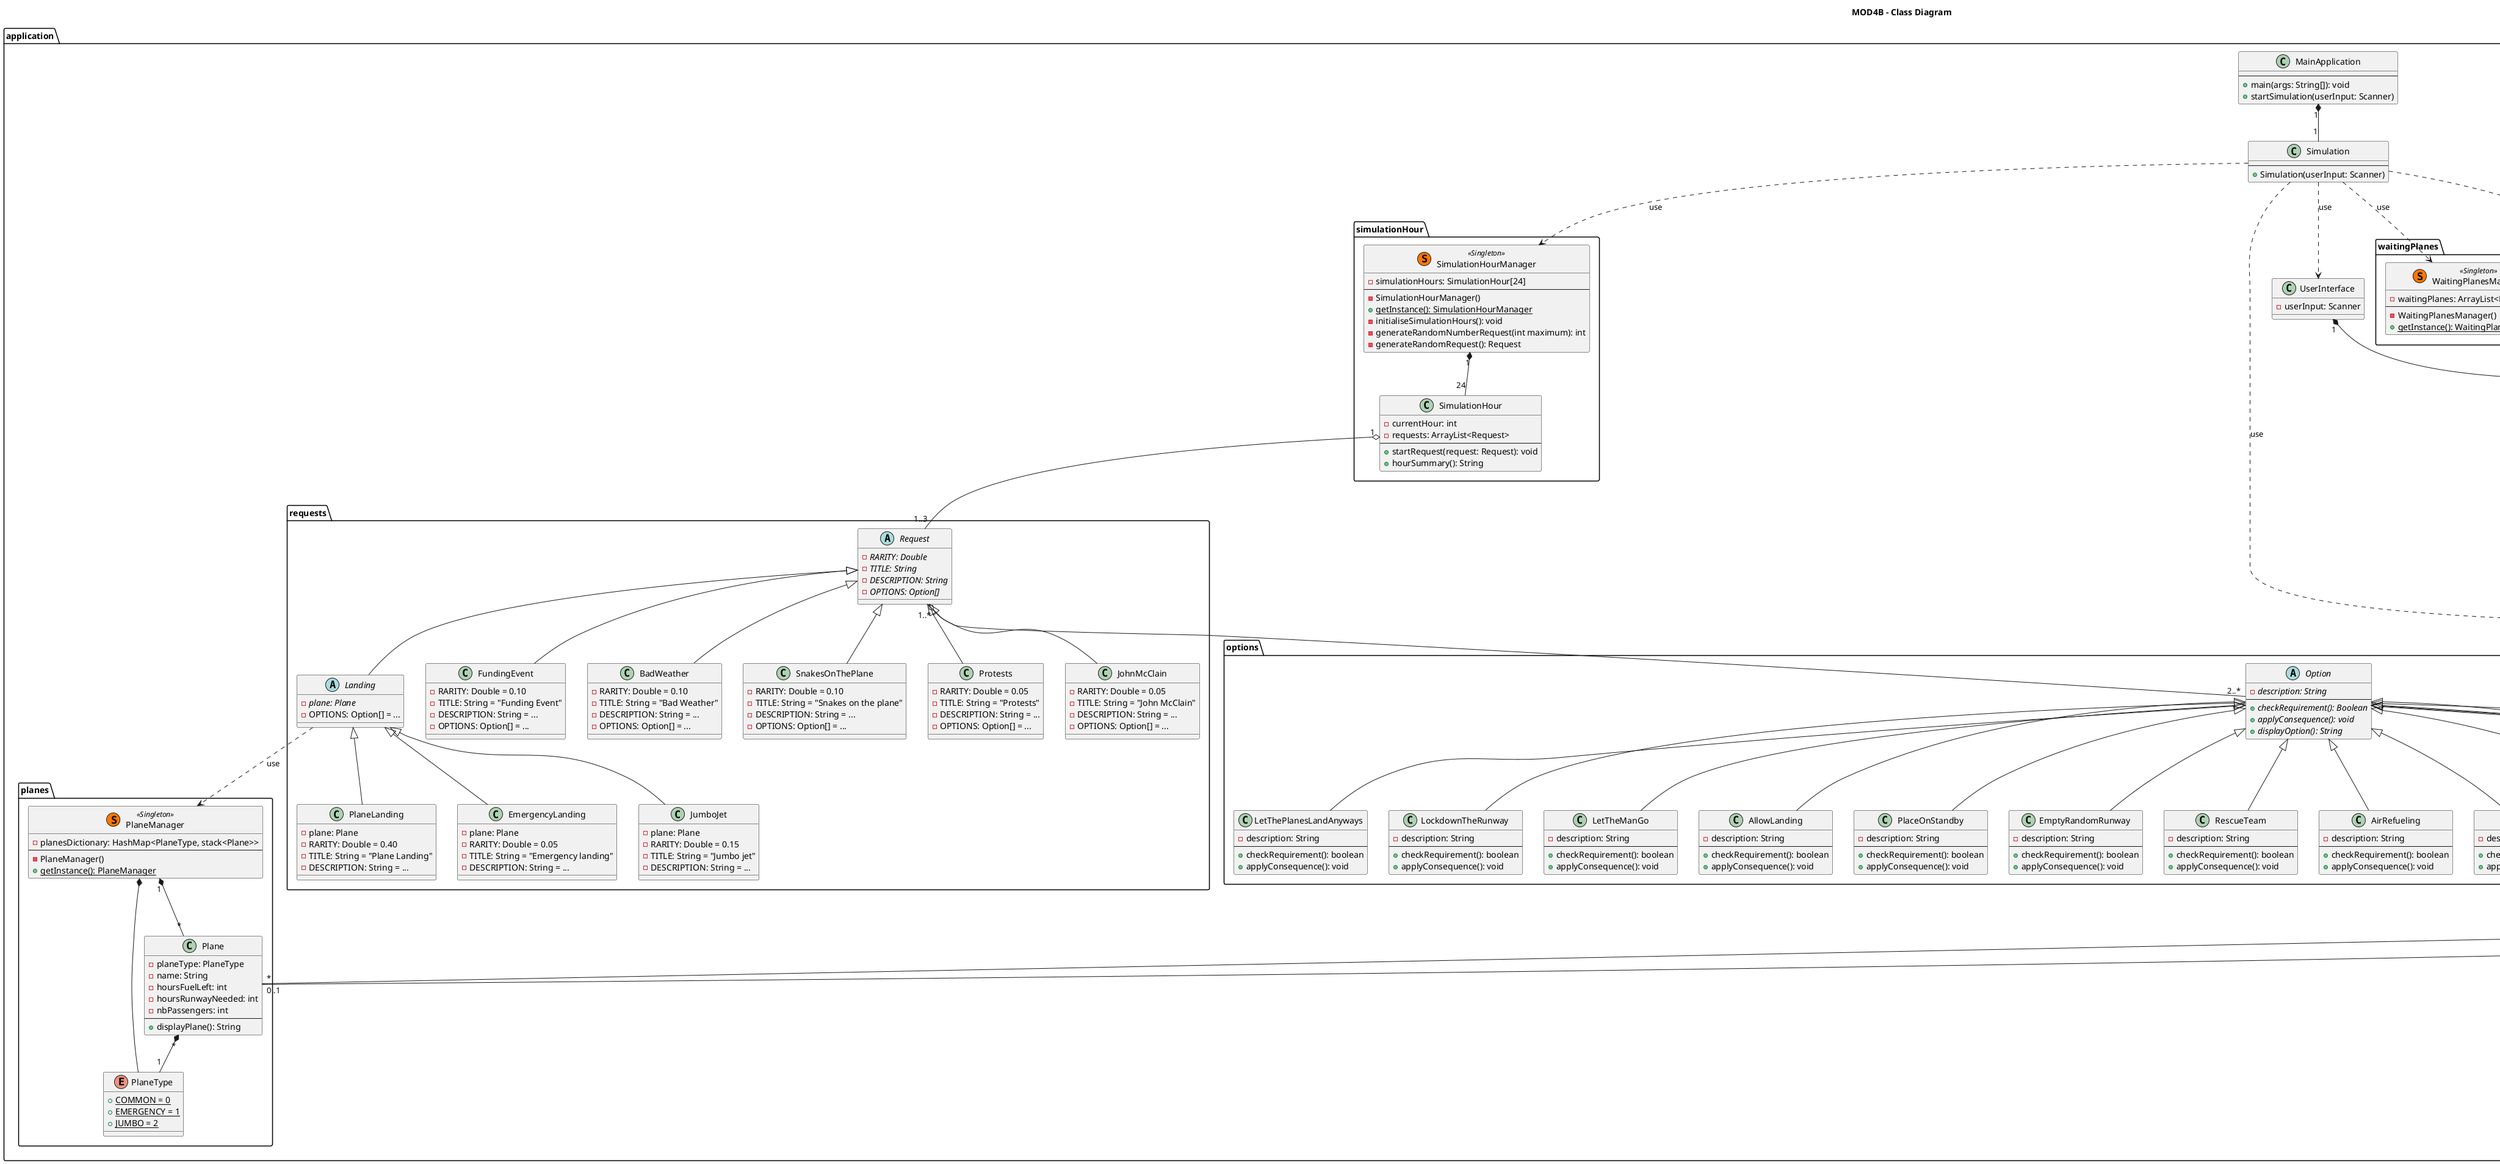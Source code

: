 @startuml

title MOD4B - Class Diagram

package application {

  class MainApplication {
    --
    + main(args: String[]): void
    + startSimulation(userInput: Scanner)
  }

  class Simulation {
    --
    + Simulation(userInput: Scanner)
  }

  class UserInterface {
    - userInput: Scanner
  }
  
  package simulationHour {

    class SimulationHourManager << (S,#FF7700) Singleton >> {
        - simulationHours: SimulationHour[24]
        --
        - SimulationHourManager()
        + {static} getInstance(): SimulationHourManager
        - initialiseSimulationHours(): void
        - generateRandomNumberRequest(int maximum): int
        - generateRandomRequest(): Request
    }

    class SimulationHour {
        - currentHour: int
        - requests: ArrayList<Request>
        --
        + startRequest(request: Request): void
        + hourSummary(): String
    }
  }

  package runways {
    class RunwayManager << (S,#FF7700) Singleton >> {
        - runways: Runway[8]
        --
        - RunwayManager()
        + {static} getInstance(): RunwayManager
    }

    class Runway {
      - occupied: Boolean
      - holderPlane: Plane
      --
      + planeLand(Plane plane): void
      + decreasePlaneHoursRunwayNeeded(): void
      + displayRunway(): String
      - checkPlaneFuelLevel(): void
      - planeLeave(): void
    }
  }

  package waitingPlanes {
    class WaitingPlanesManager << (S,#FF7700) Singleton >> {
        - waitingPlanes: ArrayList<Plane>
        --
        - WaitingPlanesManager()
        + {static} getInstance(): WaitingPlanesManager
    }
  }

  package planes {
    class PlaneManager << (S,#FF7700) Singleton >> {
        - planesDictionary: HashMap<PlaneType, stack<Plane>>
        --
        - PlaneManager()
        + {static} getInstance(): PlaneManager
    }

    enum PlaneType {
        + {static} COMMON = 0
        + {static} EMERGENCY = 1
        + {static} JUMBO = 2
    }

    class Plane {
        - planeType: PlaneType
        - name: String
        - hoursFuelLeft: int
        - hoursRunwayNeeded: int
        - nbPassengers: int
        --
        + displayPlane(): String
    }
  }

  package passengers {
    class DeadPassengerCountManager << (S,#FF7700) Singleton >> {
        - nbDeadPassengers: int
        --
        - DeadPassengerCountManager()
        + {static} getInstance(): DeadPassengerCountManager
    }
  }

  package menus {

    class MenuManager << (S,#FF7700) Singleton >> {
        - menusDictionary: HashMap<PlaneType, Menu>
    }

    enum MenuType {
        + {static} MAIN = 0
        + {static} RUNWAY = 1
        + {static} WAITING_PLANES = 2
        + {static} ADVANCE_HOUR = 3
        + {static} REQUEST = 4
    }
    
    abstract Menu {
      - menuType: MenuType
      --
      + Menu()
      {abstract} + goToMenu(Menu menu): void
      {abstract} + displayMenu(): String
    }

    class MainMenu extends Menu {
      - simulationData: Simulation
      --
      + MainMenu(simulation: Simulation)
      + advanceHour(): void
      + goToMenu(Menu menu): void
      + displayMenu(): String
    }

    class RunwayMenu extends Menu {
        - simulationData: Simulation
        --
        + RunwayMenu(simulation: Simulation)
        + goToMenu(Menu menu): void
        + displayMenu(): String
    }

    class WaitingPlanesMenu extends Menu {
        - simulationData: Simulation
        --
        + WaitingPlanesMenu(simulation: Simulation)
        + goToMenu(Menu menu): void
        + displayMenu(): String
    }

    class AdvanceHourMenu extends Menu {
        - simulationData: Simulation
        --
        + AdvanceHourMenu(simulation: Simulation)
        + goToMenu(Menu menu): void
        + displayMenu(): String
    }

    class RequestMenu extends Menu {
        - simulationData: Simulation
        --
        + RequestMenu(simulation: Simulation)
        + goToMenu(Menu menu): void
        + displayMenu(): String
    }
  
  }  

  package requests {
    
    abstract Request {
      {abstract} - RARITY: Double
      {abstract} - TITLE: String
      {abstract} - DESCRIPTION: String
      {abstract} - OPTIONS: Option[]
    }
        
    abstract Landing extends Request {
       {abstract} - plane: Plane
      - OPTIONS: Option[] = ...
    }

    class PlaneLanding extends Landing {
      - plane: Plane
      - RARITY: Double = 0.40
      - TITLE: String = "Plane Landing"
      - DESCRIPTION: String = ...
    }

    class EmergencyLanding extends Landing {
      - plane: Plane
      - RARITY: Double = 0.05
      - TITLE: String = "Emergency landing"
      - DESCRIPTION: String = ...
    }

    class FundingEvent extends Request {
      - RARITY: Double = 0.10
      - TITLE: String = "Funding Event"
      - DESCRIPTION: String = ...
      - OPTIONS: Option[] = ...
    }

    class JumboJet extends Landing {
      - plane: Plane
      - RARITY: Double = 0.15
      - TITLE: String = "Jumbo jet"
      - DESCRIPTION: String = ...
    }

    class BadWeather extends Request {
      - RARITY: Double = 0.10
      - TITLE: String = "Bad Weather"
      - DESCRIPTION: String = ...
      - OPTIONS: Option[] = ...
    }

    class SnakesOnThePlane extends Request {
      - RARITY: Double = 0.10
      - TITLE: String = "Snakes on the plane"
      - DESCRIPTION: String = ...
      - OPTIONS: Option[] = ...
    }

    class Protests extends Request {
      - RARITY: Double = 0.05
      - TITLE: String = "Protests"
      - DESCRIPTION: String = ...
      - OPTIONS: Option[] = ...
    }

    class JohnMcClain extends Request {
      - RARITY: Double = 0.05
      - TITLE: String = "John McClain"
      - DESCRIPTION: String = ...
      - OPTIONS: Option[] = ...
    }
  }
  
  package options {
  
    abstract Option {
      {abstract} - description: String
      --
      {abstract} + checkRequirement(): Boolean
      {abstract} + applyConsequence(): void
      {abstract} + displayOption(): String
    }
    
    class AllowLanding extends Option {
      - description: String
      --
      + checkRequirement(): boolean
      + applyConsequence(): void
    }
    
    class PlaceOnStandby extends Option {
      - description: String
      --
      + checkRequirement(): boolean
      + applyConsequence(): void
    }
    
    class EmptyRandomRunway extends Option {
      - description: String
      --
      + checkRequirement(): boolean
      + applyConsequence(): void
    }
    
    class RescueTeam extends Option {
      - description: String
      --
      + checkRequirement(): boolean
      + applyConsequence(): void
    }
    
    class AirRefueling extends Option {
      - description: String
      --
      + checkRequirement(): boolean
      + applyConsequence(): void
    }
    
    class CrossWinds extends Option {
      - description: String
      --
      + checkRequirement(): boolean
      + applyConsequence(): void
    }
    
    class IcyRunWays extends Option {
      - description: String
      --
      + checkRequirement(): boolean
      + applyConsequence(): void
    }
    
    class IceStorm extends Option {
      - description: String
      --
      + checkRequirement(): boolean
      + applyConsequence(): void
    }
    
    class LetThemLand extends Option {
      - description: String
      --
      + checkRequirement(): boolean
      + applyConsequence(): void
    }
    
    class RefuseThem extends Option {
      - description: String
      --
      + checkRequirement(): boolean
      + applyConsequence(): void
    }
    
    class AllowThemTheSpaceToProtest extends Option {
      - description: String
      --
      + checkRequirement(): boolean
      + applyConsequence(): void
    }
    
    class GetPoliceInvolved extends Option {
      - description: String
      --
      + checkRequirement(): boolean
      + applyConsequence(): void
    }
    
    class LetThePlanesLandAnyways extends Option {
      - description: String
      --
      + checkRequirement(): boolean
      + applyConsequence(): void
    }
    
    class LockdownTheRunway extends Option {
      - description: String
      --
      + checkRequirement(): boolean
      + applyConsequence(): void
    }
    
    class LetTheManGo extends Option {
      - description: String
      --
      + checkRequirement(): boolean
      + applyConsequence(): void
    }
  
  }

  MainApplication "1" *-- "1" Simulation
  Menu "5" -up-* "1" UserInterface
  Request "1..3" -up-o "1" SimulationHour
  Request "1..*" o-- "2..*" Option
  Runway "0..1" o-- "0..1" Plane

  PlaneManager "1" *-- "*" Plane
  PlaneManager *-- PlaneType
  Plane "*" *-- "1" PlaneType

  Simulation ..> UserInterface : use
  Simulation ..> DeadPassengerCountManager : use
  Simulation ..> SimulationHourManager : use
  Simulation ..> RunwayManager : use
  Simulation ..> WaitingPlanesManager : use

  Landing ..> PlaneManager : use

  MenuManager -- MenuType
  MenuManager -- Menu

  Menu "*" -right- "1" MenuType

  SimulationHourManager "1" *-- "24" SimulationHour
  RunwayManager "1" *-- "8" Runway
  WaitingPlanesManager "0..1" *-- "*" Plane

}

@enduml
